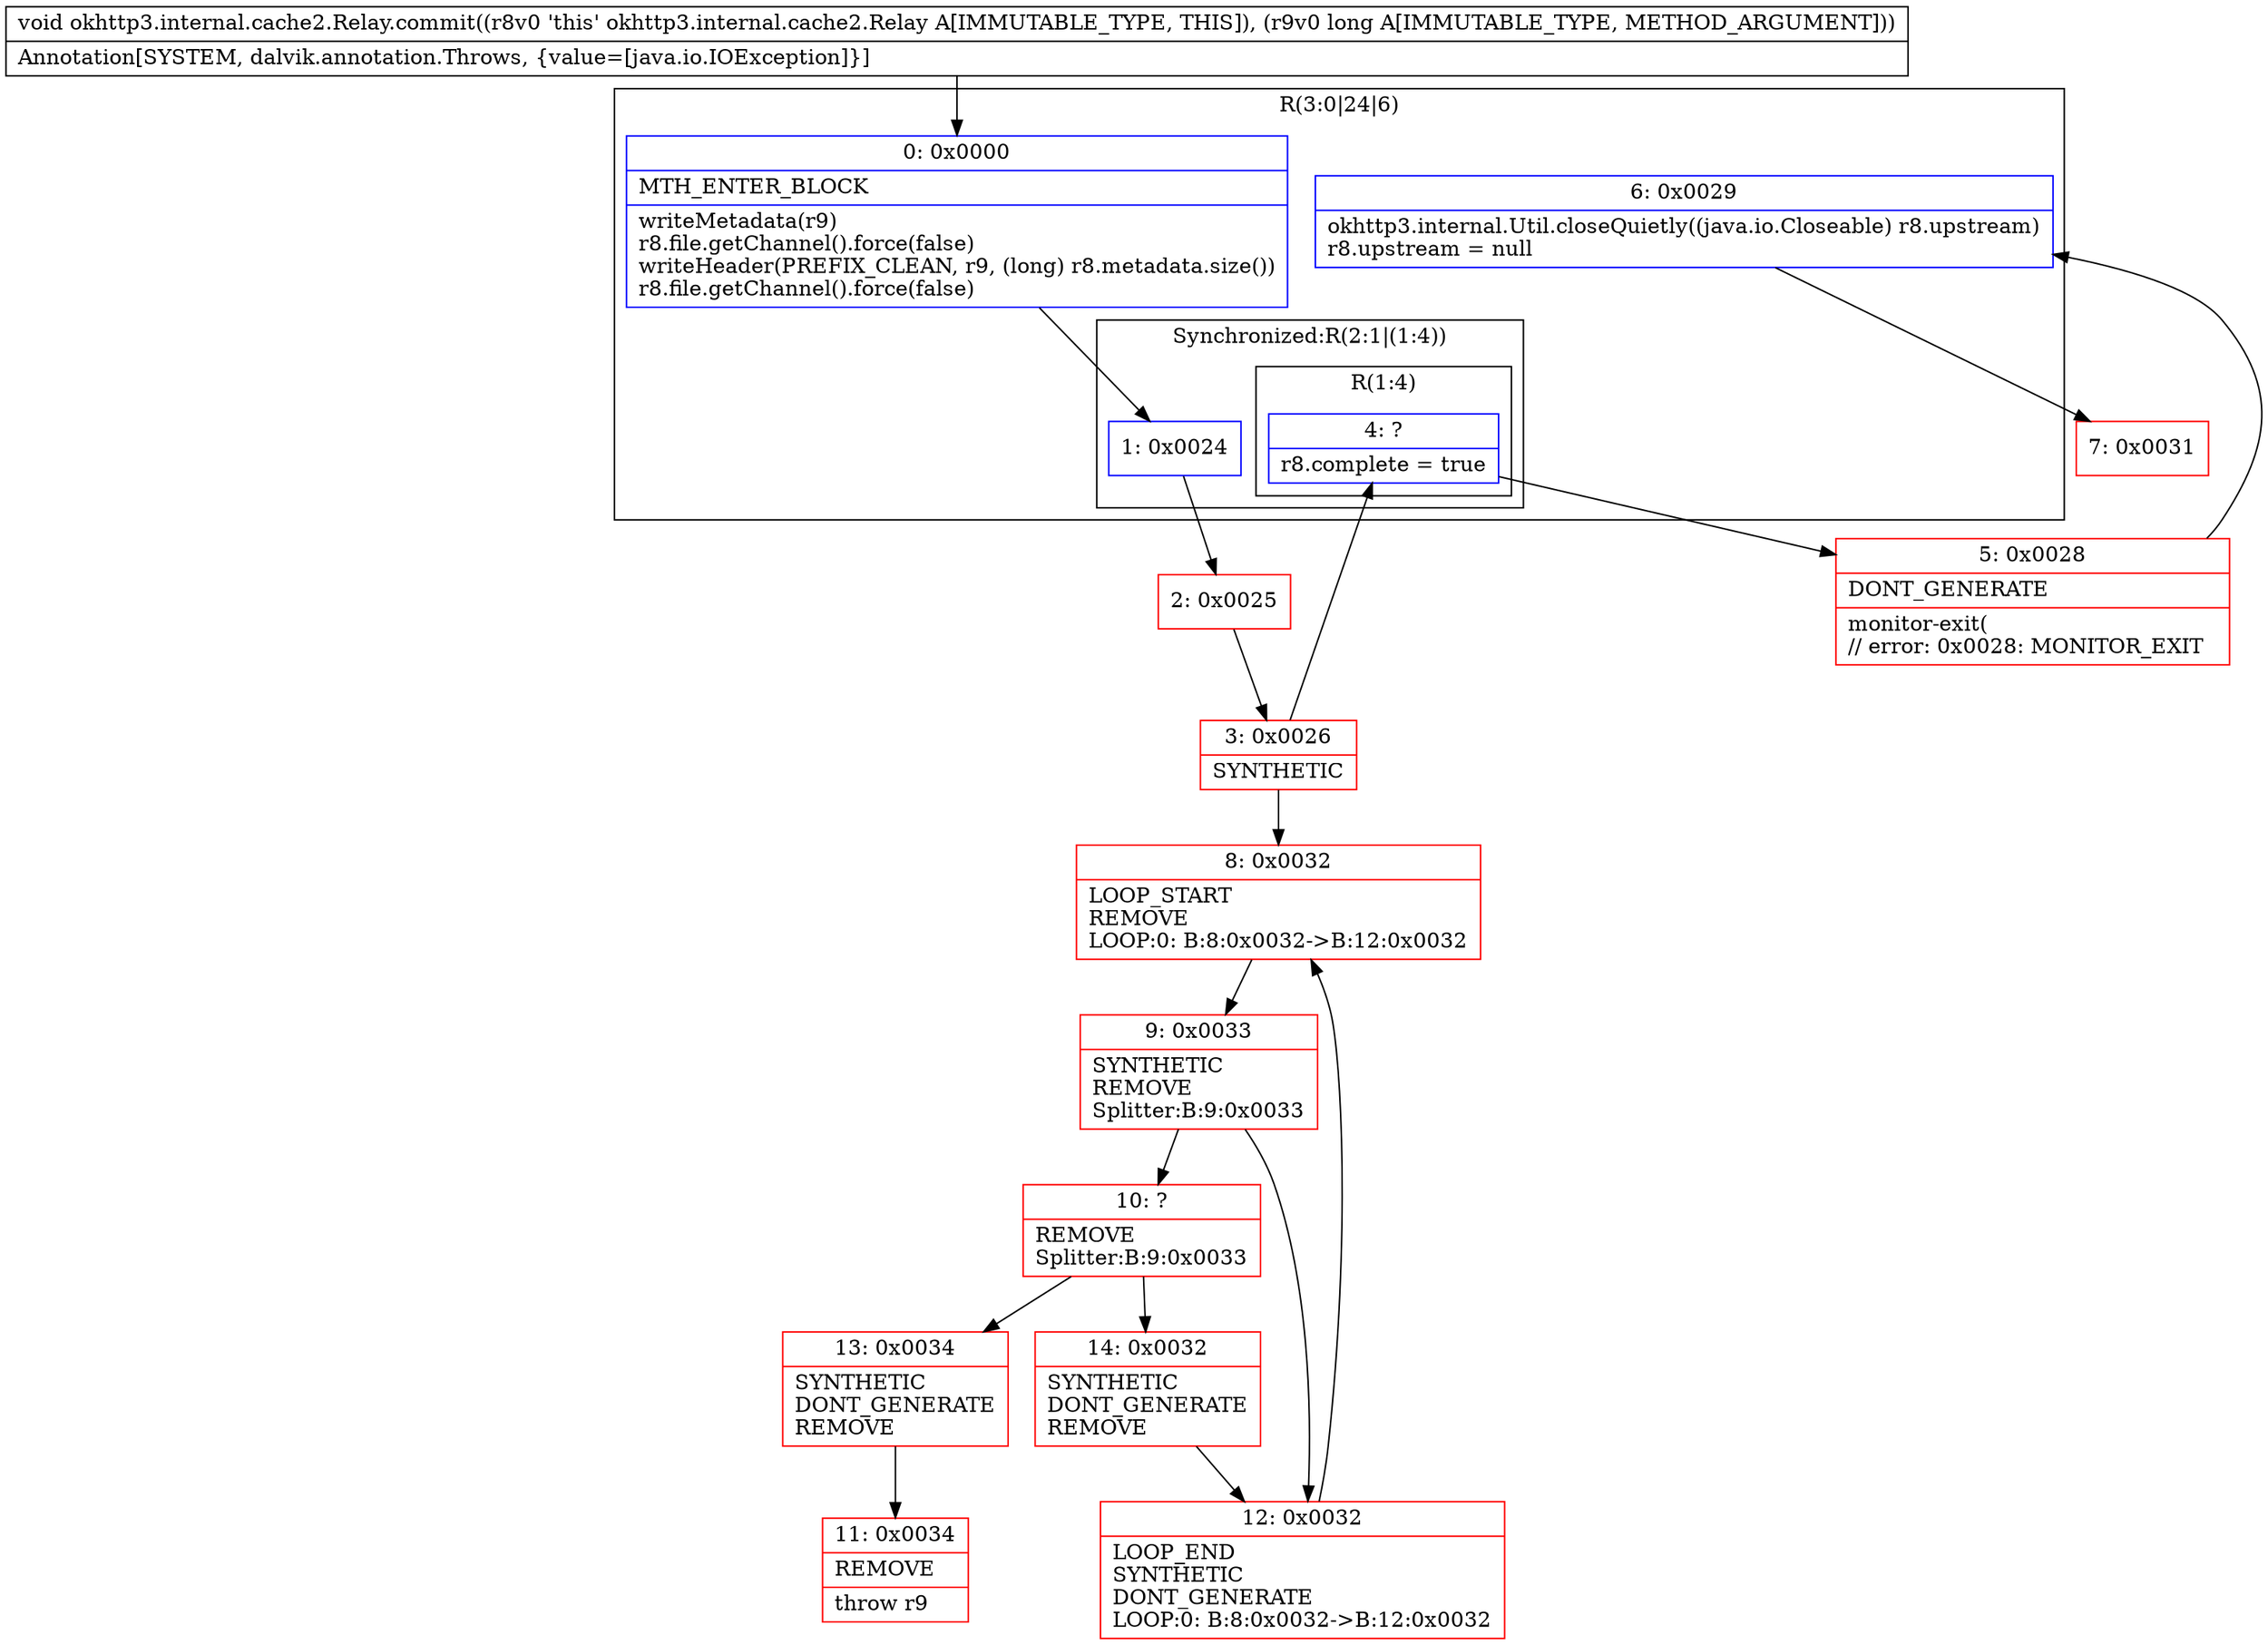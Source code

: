 digraph "CFG forokhttp3.internal.cache2.Relay.commit(J)V" {
subgraph cluster_Region_508932343 {
label = "R(3:0|24|6)";
node [shape=record,color=blue];
Node_0 [shape=record,label="{0\:\ 0x0000|MTH_ENTER_BLOCK\l|writeMetadata(r9)\lr8.file.getChannel().force(false)\lwriteHeader(PREFIX_CLEAN, r9, (long) r8.metadata.size())\lr8.file.getChannel().force(false)\l}"];
subgraph cluster_SynchronizedRegion_1482759193 {
label = "Synchronized:R(2:1|(1:4))";
node [shape=record,color=blue];
Node_1 [shape=record,label="{1\:\ 0x0024}"];
subgraph cluster_Region_1868594687 {
label = "R(1:4)";
node [shape=record,color=blue];
Node_4 [shape=record,label="{4\:\ ?|r8.complete = true\l}"];
}
}
Node_6 [shape=record,label="{6\:\ 0x0029|okhttp3.internal.Util.closeQuietly((java.io.Closeable) r8.upstream)\lr8.upstream = null\l}"];
}
Node_2 [shape=record,color=red,label="{2\:\ 0x0025}"];
Node_3 [shape=record,color=red,label="{3\:\ 0x0026|SYNTHETIC\l}"];
Node_5 [shape=record,color=red,label="{5\:\ 0x0028|DONT_GENERATE\l|monitor\-exit(\l\/\/ error: 0x0028: MONITOR_EXIT  \l}"];
Node_7 [shape=record,color=red,label="{7\:\ 0x0031}"];
Node_8 [shape=record,color=red,label="{8\:\ 0x0032|LOOP_START\lREMOVE\lLOOP:0: B:8:0x0032\-\>B:12:0x0032\l}"];
Node_9 [shape=record,color=red,label="{9\:\ 0x0033|SYNTHETIC\lREMOVE\lSplitter:B:9:0x0033\l}"];
Node_10 [shape=record,color=red,label="{10\:\ ?|REMOVE\lSplitter:B:9:0x0033\l}"];
Node_11 [shape=record,color=red,label="{11\:\ 0x0034|REMOVE\l|throw r9\l}"];
Node_12 [shape=record,color=red,label="{12\:\ 0x0032|LOOP_END\lSYNTHETIC\lDONT_GENERATE\lLOOP:0: B:8:0x0032\-\>B:12:0x0032\l}"];
Node_13 [shape=record,color=red,label="{13\:\ 0x0034|SYNTHETIC\lDONT_GENERATE\lREMOVE\l}"];
Node_14 [shape=record,color=red,label="{14\:\ 0x0032|SYNTHETIC\lDONT_GENERATE\lREMOVE\l}"];
MethodNode[shape=record,label="{void okhttp3.internal.cache2.Relay.commit((r8v0 'this' okhttp3.internal.cache2.Relay A[IMMUTABLE_TYPE, THIS]), (r9v0 long A[IMMUTABLE_TYPE, METHOD_ARGUMENT]))  | Annotation[SYSTEM, dalvik.annotation.Throws, \{value=[java.io.IOException]\}]\l}"];
MethodNode -> Node_0;
Node_0 -> Node_1;
Node_1 -> Node_2;
Node_4 -> Node_5;
Node_6 -> Node_7;
Node_2 -> Node_3;
Node_3 -> Node_4;
Node_3 -> Node_8;
Node_5 -> Node_6;
Node_8 -> Node_9;
Node_9 -> Node_10;
Node_9 -> Node_12;
Node_10 -> Node_13;
Node_10 -> Node_14;
Node_12 -> Node_8;
Node_13 -> Node_11;
Node_14 -> Node_12;
}

